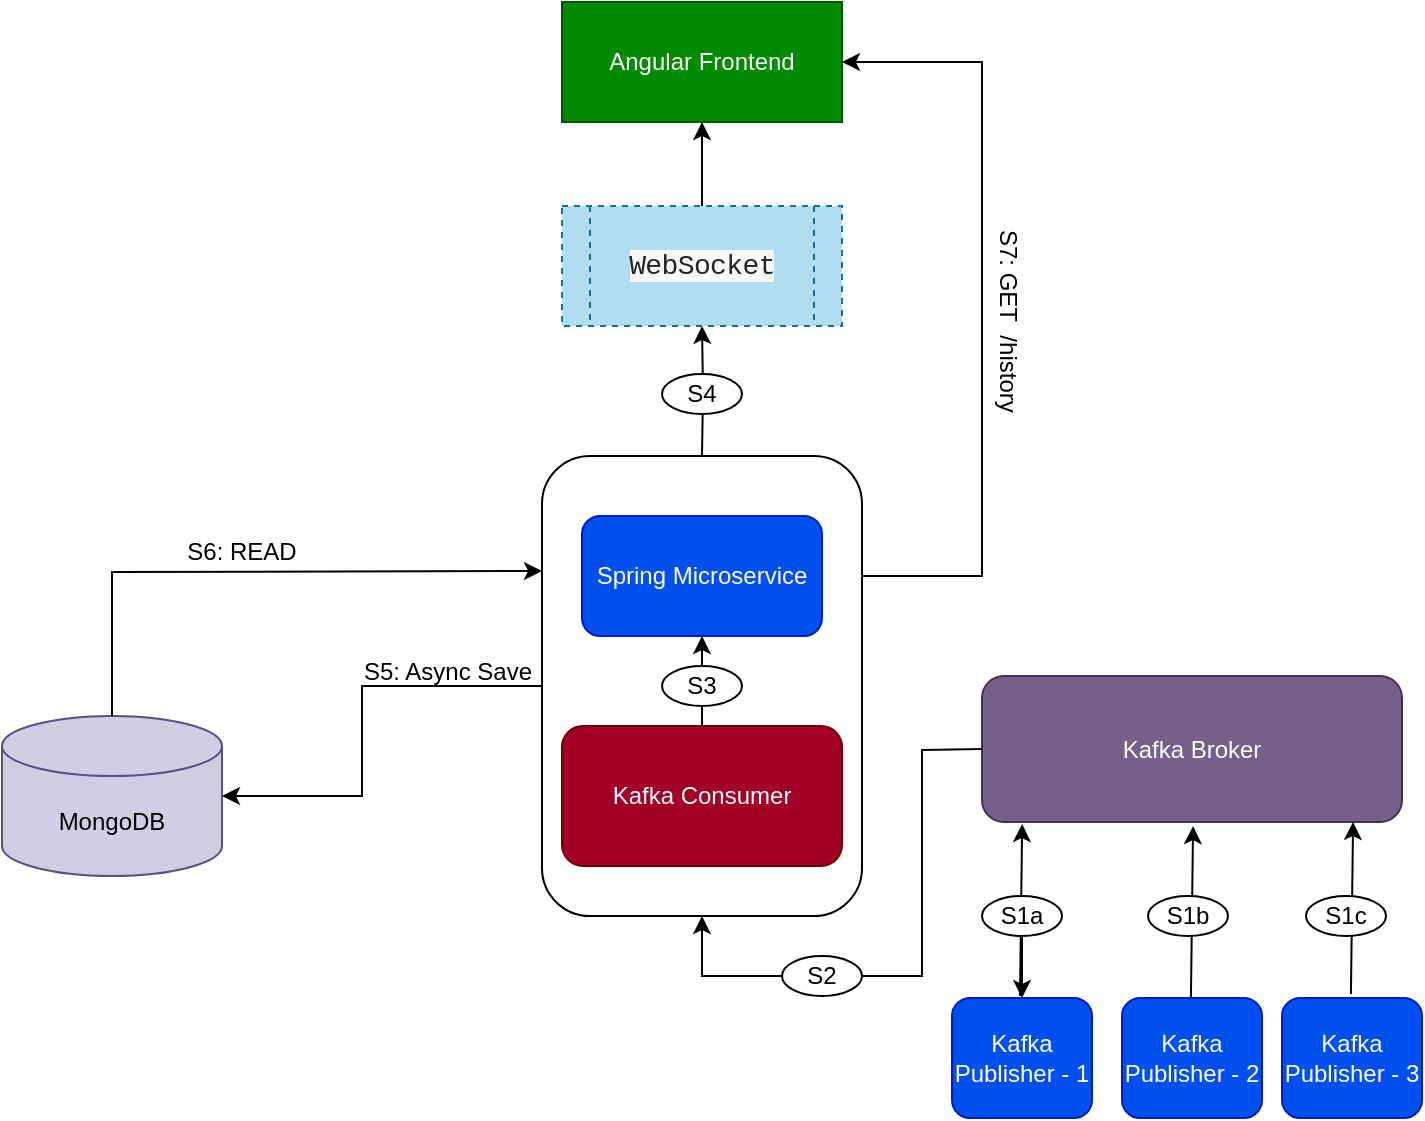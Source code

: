 <mxfile version="24.6.0" type="github">
  <diagram name="Page-1" id="WB1oEXCILZQLO19CDaSL">
    <mxGraphModel dx="1137" dy="790" grid="1" gridSize="10" guides="1" tooltips="1" connect="1" arrows="1" fold="1" page="1" pageScale="1" pageWidth="827" pageHeight="1169" math="0" shadow="0">
      <root>
        <mxCell id="0" />
        <mxCell id="1" parent="0" />
        <mxCell id="aRKcsi9B8JBcMBqtivk3-1" value="MongoDB" style="shape=cylinder3;whiteSpace=wrap;html=1;boundedLbl=1;backgroundOutline=1;size=15;fillColor=#d0cee2;strokeColor=#56517e;" vertex="1" parent="1">
          <mxGeometry x="80" y="390" width="110" height="80" as="geometry" />
        </mxCell>
        <mxCell id="aRKcsi9B8JBcMBqtivk3-4" value="" style="rounded=1;whiteSpace=wrap;html=1;" vertex="1" parent="1">
          <mxGeometry x="350" y="260" width="160" height="230" as="geometry" />
        </mxCell>
        <mxCell id="aRKcsi9B8JBcMBqtivk3-23" style="edgeStyle=orthogonalEdgeStyle;rounded=0;orthogonalLoop=1;jettySize=auto;html=1;entryX=0.5;entryY=1;entryDx=0;entryDy=0;" edge="1" parent="1" target="aRKcsi9B8JBcMBqtivk3-21">
          <mxGeometry relative="1" as="geometry">
            <mxPoint x="430" y="260" as="sourcePoint" />
          </mxGeometry>
        </mxCell>
        <mxCell id="aRKcsi9B8JBcMBqtivk3-6" value="Spring Microservice" style="rounded=1;whiteSpace=wrap;html=1;fillStyle=solid;fillColor=#0050ef;fontColor=#ffffff;strokeColor=#001DBC;" vertex="1" parent="1">
          <mxGeometry x="370" y="290" width="120" height="60" as="geometry" />
        </mxCell>
        <mxCell id="aRKcsi9B8JBcMBqtivk3-7" value="Kafka Consumer" style="rounded=1;whiteSpace=wrap;html=1;fillStyle=solid;fillColor=#a20025;fontColor=#ffffff;strokeColor=#6F0000;" vertex="1" parent="1">
          <mxGeometry x="360" y="395" width="140" height="70" as="geometry" />
        </mxCell>
        <mxCell id="aRKcsi9B8JBcMBqtivk3-8" value="Kafka Broker" style="rounded=1;whiteSpace=wrap;html=1;fillStyle=solid;fillColor=#76608a;fontColor=#ffffff;strokeColor=#432D57;" vertex="1" parent="1">
          <mxGeometry x="570" y="370" width="210" height="73" as="geometry" />
        </mxCell>
        <mxCell id="aRKcsi9B8JBcMBqtivk3-9" value="Kafka Publisher - 1" style="rounded=1;whiteSpace=wrap;html=1;fillStyle=solid;fillColor=#0050ef;fontColor=#ffffff;strokeColor=#001DBC;" vertex="1" parent="1">
          <mxGeometry x="555" y="531" width="70" height="60" as="geometry" />
        </mxCell>
        <mxCell id="aRKcsi9B8JBcMBqtivk3-10" value="Kafka Publisher - 2" style="rounded=1;whiteSpace=wrap;html=1;fillColor=#0050ef;fontColor=#ffffff;strokeColor=#001DBC;" vertex="1" parent="1">
          <mxGeometry x="640" y="531" width="70" height="60" as="geometry" />
        </mxCell>
        <mxCell id="aRKcsi9B8JBcMBqtivk3-11" value="Kafka Publisher - 3" style="rounded=1;whiteSpace=wrap;html=1;fillColor=#0050ef;fontColor=#ffffff;strokeColor=#001DBC;" vertex="1" parent="1">
          <mxGeometry x="720" y="531" width="70" height="60" as="geometry" />
        </mxCell>
        <mxCell id="aRKcsi9B8JBcMBqtivk3-20" value="Angular Frontend" style="rounded=0;whiteSpace=wrap;html=1;fillColor=#008a00;fontColor=#ffffff;strokeColor=#005700;" vertex="1" parent="1">
          <mxGeometry x="360" y="33" width="140" height="60" as="geometry" />
        </mxCell>
        <mxCell id="aRKcsi9B8JBcMBqtivk3-21" value="&lt;span style=&quot;color: rgb(36, 36, 36); font-family: source-code-pro, Menlo, Monaco, &amp;quot;Courier New&amp;quot;, Courier, monospace; font-size: 14px; letter-spacing: -0.308px; text-align: start; white-space: pre; background-color: rgb(249, 249, 249);&quot;&gt;WebSocket&lt;/span&gt;" style="shape=process;whiteSpace=wrap;html=1;backgroundOutline=1;fillColor=#b1ddf0;strokeColor=#10739e;dashed=1;" vertex="1" parent="1">
          <mxGeometry x="360" y="135" width="140" height="60" as="geometry" />
        </mxCell>
        <mxCell id="aRKcsi9B8JBcMBqtivk3-26" value="" style="endArrow=classic;html=1;rounded=0;entryX=0.5;entryY=1;entryDx=0;entryDy=0;" edge="1" parent="1" source="aRKcsi9B8JBcMBqtivk3-7" target="aRKcsi9B8JBcMBqtivk3-6">
          <mxGeometry width="50" height="50" relative="1" as="geometry">
            <mxPoint x="390" y="430" as="sourcePoint" />
            <mxPoint x="440" y="380" as="targetPoint" />
          </mxGeometry>
        </mxCell>
        <mxCell id="aRKcsi9B8JBcMBqtivk3-30" value="" style="endArrow=classic;html=1;rounded=0;exitX=0.5;exitY=0;exitDx=0;exitDy=0;exitPerimeter=0;entryX=0;entryY=0.25;entryDx=0;entryDy=0;" edge="1" parent="1" source="aRKcsi9B8JBcMBqtivk3-1" target="aRKcsi9B8JBcMBqtivk3-4">
          <mxGeometry width="50" height="50" relative="1" as="geometry">
            <mxPoint x="390" y="430" as="sourcePoint" />
            <mxPoint x="440" y="380" as="targetPoint" />
            <Array as="points">
              <mxPoint x="135" y="318" />
            </Array>
          </mxGeometry>
        </mxCell>
        <mxCell id="aRKcsi9B8JBcMBqtivk3-32" value="S5: Async Save" style="text;html=1;align=center;verticalAlign=middle;whiteSpace=wrap;rounded=0;" vertex="1" parent="1">
          <mxGeometry x="256" y="353" width="94" height="30" as="geometry" />
        </mxCell>
        <mxCell id="aRKcsi9B8JBcMBqtivk3-35" value="S6: READ" style="text;html=1;align=center;verticalAlign=middle;whiteSpace=wrap;rounded=0;" vertex="1" parent="1">
          <mxGeometry x="170" y="293" width="60" height="30" as="geometry" />
        </mxCell>
        <mxCell id="aRKcsi9B8JBcMBqtivk3-44" value="" style="endArrow=classic;html=1;rounded=0;exitX=0;exitY=0.5;exitDx=0;exitDy=0;entryX=1;entryY=0.5;entryDx=0;entryDy=0;entryPerimeter=0;" edge="1" parent="1" source="aRKcsi9B8JBcMBqtivk3-4" target="aRKcsi9B8JBcMBqtivk3-1">
          <mxGeometry width="50" height="50" relative="1" as="geometry">
            <mxPoint x="-190" y="530" as="sourcePoint" />
            <mxPoint x="-140" y="480" as="targetPoint" />
            <Array as="points">
              <mxPoint x="260" y="375" />
              <mxPoint x="260" y="430" />
            </Array>
          </mxGeometry>
        </mxCell>
        <mxCell id="aRKcsi9B8JBcMBqtivk3-51" value="S3" style="ellipse;whiteSpace=wrap;html=1;" vertex="1" parent="1">
          <mxGeometry x="410" y="365" width="40" height="20" as="geometry" />
        </mxCell>
        <mxCell id="aRKcsi9B8JBcMBqtivk3-54" value="" style="endArrow=classic;html=1;rounded=0;entryX=0.5;entryY=1;entryDx=0;entryDy=0;" edge="1" parent="1" source="aRKcsi9B8JBcMBqtivk3-21" target="aRKcsi9B8JBcMBqtivk3-20">
          <mxGeometry width="50" height="50" relative="1" as="geometry">
            <mxPoint x="430" y="150" as="sourcePoint" />
            <mxPoint x="430" y="132" as="targetPoint" />
          </mxGeometry>
        </mxCell>
        <mxCell id="aRKcsi9B8JBcMBqtivk3-57" value="" style="endArrow=classic;html=1;rounded=0;entryX=1;entryY=0.5;entryDx=0;entryDy=0;" edge="1" parent="1" target="aRKcsi9B8JBcMBqtivk3-20">
          <mxGeometry width="50" height="50" relative="1" as="geometry">
            <mxPoint x="510" y="320" as="sourcePoint" />
            <mxPoint x="640" y="120" as="targetPoint" />
            <Array as="points">
              <mxPoint x="570" y="320" />
              <mxPoint x="570" y="63" />
            </Array>
          </mxGeometry>
        </mxCell>
        <mxCell id="aRKcsi9B8JBcMBqtivk3-60" value="S7: GET&amp;nbsp; /history&lt;div&gt;&lt;br&gt;&lt;/div&gt;" style="text;html=1;align=center;verticalAlign=middle;whiteSpace=wrap;rounded=0;textDirection=vertical-rl;" vertex="1" parent="1">
          <mxGeometry x="545" y="135" width="60" height="115" as="geometry" />
        </mxCell>
        <mxCell id="aRKcsi9B8JBcMBqtivk3-61" value="" style="endArrow=classic;html=1;rounded=0;exitX=0;exitY=0.5;exitDx=0;exitDy=0;entryX=0.5;entryY=1;entryDx=0;entryDy=0;" edge="1" parent="1" source="aRKcsi9B8JBcMBqtivk3-8" target="aRKcsi9B8JBcMBqtivk3-4">
          <mxGeometry width="50" height="50" relative="1" as="geometry">
            <mxPoint x="570" y="407" as="sourcePoint" />
            <mxPoint x="430" y="490" as="targetPoint" />
            <Array as="points">
              <mxPoint x="540" y="407" />
              <mxPoint x="540" y="520" />
              <mxPoint x="430" y="520" />
            </Array>
          </mxGeometry>
        </mxCell>
        <mxCell id="aRKcsi9B8JBcMBqtivk3-49" value="S2" style="ellipse;whiteSpace=wrap;html=1;" vertex="1" parent="1">
          <mxGeometry x="470" y="510" width="40" height="20" as="geometry" />
        </mxCell>
        <mxCell id="aRKcsi9B8JBcMBqtivk3-67" value="" style="endArrow=classic;html=1;rounded=0;entryX=0.148;entryY=1.014;entryDx=0;entryDy=0;entryPerimeter=0;" edge="1" parent="1">
          <mxGeometry width="50" height="50" relative="1" as="geometry">
            <mxPoint x="589" y="530" as="sourcePoint" />
            <mxPoint x="590.08" y="444.022" as="targetPoint" />
          </mxGeometry>
        </mxCell>
        <mxCell id="aRKcsi9B8JBcMBqtivk3-68" value="" style="endArrow=classic;html=1;rounded=0;entryX=0.148;entryY=1.014;entryDx=0;entryDy=0;entryPerimeter=0;" edge="1" parent="1">
          <mxGeometry width="50" height="50" relative="1" as="geometry">
            <mxPoint x="674.46" y="531" as="sourcePoint" />
            <mxPoint x="675.54" y="445.022" as="targetPoint" />
          </mxGeometry>
        </mxCell>
        <mxCell id="aRKcsi9B8JBcMBqtivk3-69" value="" style="endArrow=classic;html=1;rounded=0;entryX=0.148;entryY=1.014;entryDx=0;entryDy=0;entryPerimeter=0;" edge="1" parent="1">
          <mxGeometry width="50" height="50" relative="1" as="geometry">
            <mxPoint x="754.46" y="528.98" as="sourcePoint" />
            <mxPoint x="755.54" y="443.002" as="targetPoint" />
          </mxGeometry>
        </mxCell>
        <mxCell id="aRKcsi9B8JBcMBqtivk3-82" value="" style="edgeStyle=orthogonalEdgeStyle;rounded=0;orthogonalLoop=1;jettySize=auto;html=1;" edge="1" parent="1" source="aRKcsi9B8JBcMBqtivk3-74" target="aRKcsi9B8JBcMBqtivk3-9">
          <mxGeometry relative="1" as="geometry" />
        </mxCell>
        <mxCell id="aRKcsi9B8JBcMBqtivk3-74" value="S1a" style="ellipse;whiteSpace=wrap;html=1;" vertex="1" parent="1">
          <mxGeometry x="570" y="480" width="40" height="20" as="geometry" />
        </mxCell>
        <mxCell id="aRKcsi9B8JBcMBqtivk3-83" value="S1b" style="ellipse;whiteSpace=wrap;html=1;" vertex="1" parent="1">
          <mxGeometry x="653" y="480" width="40" height="20" as="geometry" />
        </mxCell>
        <mxCell id="aRKcsi9B8JBcMBqtivk3-84" value="S1c" style="ellipse;whiteSpace=wrap;html=1;" vertex="1" parent="1">
          <mxGeometry x="732" y="480" width="40" height="20" as="geometry" />
        </mxCell>
        <mxCell id="aRKcsi9B8JBcMBqtivk3-92" value="S4" style="ellipse;whiteSpace=wrap;html=1;" vertex="1" parent="1">
          <mxGeometry x="410" y="219" width="40" height="20" as="geometry" />
        </mxCell>
      </root>
    </mxGraphModel>
  </diagram>
</mxfile>
